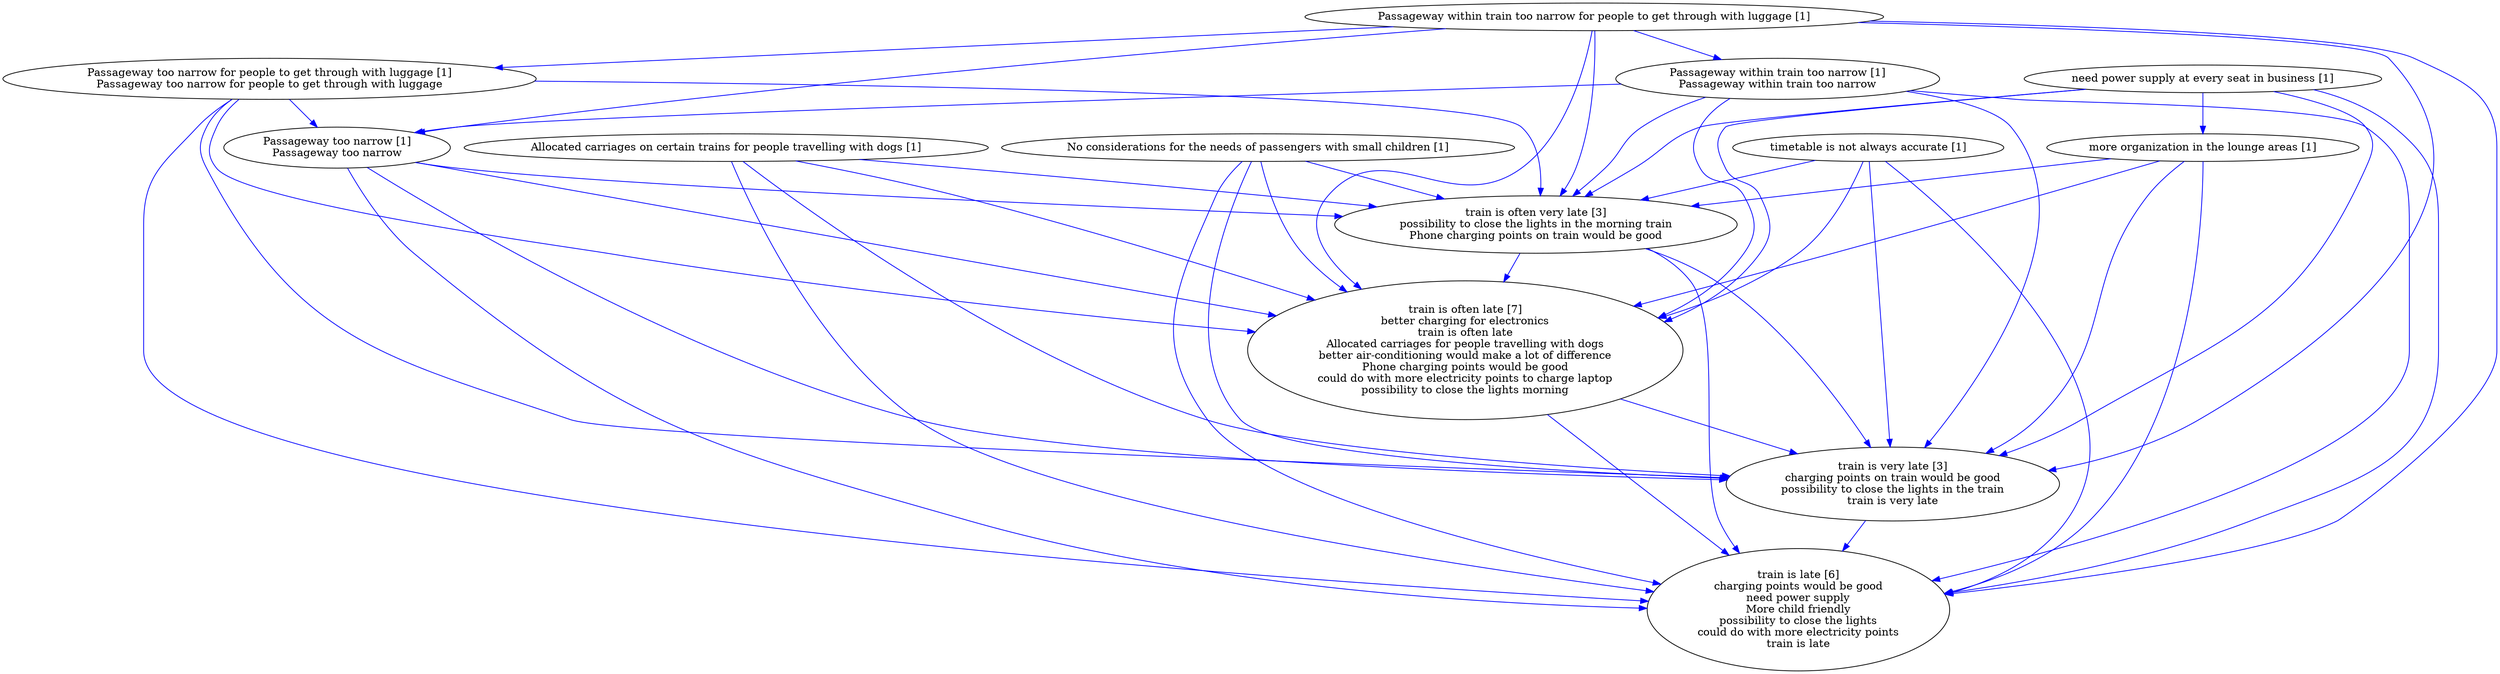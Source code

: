 digraph collapsedGraph {
"train is very late [3]\ncharging points on train would be good\npossibility to close the lights in the train\ntrain is very late""train is late [6]\ncharging points would be good\nneed power supply\nMore child friendly\npossibility to close the lights\ncould do with more electricity points\ntrain is late""train is often very late [3]\npossibility to close the lights in the morning train\nPhone charging points on train would be good""train is often late [7]\nbetter charging for electronics\ntrain is often late\nAllocated carriages for people travelling with dogs\nbetter air-conditioning would make a lot of difference\nPhone charging points would be good\ncould do with more electricity points to charge laptop\npossibility to close the lights morning""Allocated carriages on certain trains for people travelling with dogs [1]""No considerations for the needs of passengers with small children [1]""Passageway within train too narrow for people to get through with luggage [1]""Passageway too narrow for people to get through with luggage [1]\nPassageway too narrow for people to get through with luggage""Passageway too narrow [1]\nPassageway too narrow""Passageway within train too narrow [1]\nPassageway within train too narrow""more organization in the lounge areas [1]""need power supply at every seat in business [1]""timetable is not always accurate [1]""more organization in the lounge areas [1]" -> "train is often very late [3]\npossibility to close the lights in the morning train\nPhone charging points on train would be good" [color=blue]
"Passageway within train too narrow [1]\nPassageway within train too narrow" -> "train is late [6]\ncharging points would be good\nneed power supply\nMore child friendly\npossibility to close the lights\ncould do with more electricity points\ntrain is late" [color=blue]
"Passageway within train too narrow [1]\nPassageway within train too narrow" -> "train is often late [7]\nbetter charging for electronics\ntrain is often late\nAllocated carriages for people travelling with dogs\nbetter air-conditioning would make a lot of difference\nPhone charging points would be good\ncould do with more electricity points to charge laptop\npossibility to close the lights morning" [color=blue]
"Passageway within train too narrow [1]\nPassageway within train too narrow" -> "train is very late [3]\ncharging points on train would be good\npossibility to close the lights in the train\ntrain is very late" [color=blue]
"Passageway too narrow [1]\nPassageway too narrow" -> "train is often late [7]\nbetter charging for electronics\ntrain is often late\nAllocated carriages for people travelling with dogs\nbetter air-conditioning would make a lot of difference\nPhone charging points would be good\ncould do with more electricity points to charge laptop\npossibility to close the lights morning" [color=blue]
"Passageway too narrow [1]\nPassageway too narrow" -> "train is often very late [3]\npossibility to close the lights in the morning train\nPhone charging points on train would be good" [color=blue]
"train is often late [7]\nbetter charging for electronics\ntrain is often late\nAllocated carriages for people travelling with dogs\nbetter air-conditioning would make a lot of difference\nPhone charging points would be good\ncould do with more electricity points to charge laptop\npossibility to close the lights morning" -> "train is late [6]\ncharging points would be good\nneed power supply\nMore child friendly\npossibility to close the lights\ncould do with more electricity points\ntrain is late" [color=blue]
"Passageway too narrow [1]\nPassageway too narrow" -> "train is very late [3]\ncharging points on train would be good\npossibility to close the lights in the train\ntrain is very late" [color=blue]
"more organization in the lounge areas [1]" -> "train is late [6]\ncharging points would be good\nneed power supply\nMore child friendly\npossibility to close the lights\ncould do with more electricity points\ntrain is late" [color=blue]
"Passageway too narrow [1]\nPassageway too narrow" -> "train is late [6]\ncharging points would be good\nneed power supply\nMore child friendly\npossibility to close the lights\ncould do with more electricity points\ntrain is late" [color=blue]
"Passageway too narrow for people to get through with luggage [1]\nPassageway too narrow for people to get through with luggage" -> "train is late [6]\ncharging points would be good\nneed power supply\nMore child friendly\npossibility to close the lights\ncould do with more electricity points\ntrain is late" [color=blue]
"Passageway too narrow for people to get through with luggage [1]\nPassageway too narrow for people to get through with luggage" -> "train is often late [7]\nbetter charging for electronics\ntrain is often late\nAllocated carriages for people travelling with dogs\nbetter air-conditioning would make a lot of difference\nPhone charging points would be good\ncould do with more electricity points to charge laptop\npossibility to close the lights morning" [color=blue]
"Passageway too narrow for people to get through with luggage [1]\nPassageway too narrow for people to get through with luggage" -> "train is often very late [3]\npossibility to close the lights in the morning train\nPhone charging points on train would be good" [color=blue]
"Passageway within train too narrow for people to get through with luggage [1]" -> "train is often very late [3]\npossibility to close the lights in the morning train\nPhone charging points on train would be good" [color=blue]
"Passageway too narrow for people to get through with luggage [1]\nPassageway too narrow for people to get through with luggage" -> "train is very late [3]\ncharging points on train would be good\npossibility to close the lights in the train\ntrain is very late" [color=blue]
"train is very late [3]\ncharging points on train would be good\npossibility to close the lights in the train\ntrain is very late" -> "train is late [6]\ncharging points would be good\nneed power supply\nMore child friendly\npossibility to close the lights\ncould do with more electricity points\ntrain is late" [color=blue]
"No considerations for the needs of passengers with small children [1]" -> "train is very late [3]\ncharging points on train would be good\npossibility to close the lights in the train\ntrain is very late" [color=blue]
"No considerations for the needs of passengers with small children [1]" -> "train is late [6]\ncharging points would be good\nneed power supply\nMore child friendly\npossibility to close the lights\ncould do with more electricity points\ntrain is late" [color=blue]
"No considerations for the needs of passengers with small children [1]" -> "train is often late [7]\nbetter charging for electronics\ntrain is often late\nAllocated carriages for people travelling with dogs\nbetter air-conditioning would make a lot of difference\nPhone charging points would be good\ncould do with more electricity points to charge laptop\npossibility to close the lights morning" [color=blue]
"No considerations for the needs of passengers with small children [1]" -> "train is often very late [3]\npossibility to close the lights in the morning train\nPhone charging points on train would be good" [color=blue]
"Allocated carriages on certain trains for people travelling with dogs [1]" -> "train is very late [3]\ncharging points on train would be good\npossibility to close the lights in the train\ntrain is very late" [color=blue]
"Allocated carriages on certain trains for people travelling with dogs [1]" -> "train is often very late [3]\npossibility to close the lights in the morning train\nPhone charging points on train would be good" [color=blue]
"Allocated carriages on certain trains for people travelling with dogs [1]" -> "train is often late [7]\nbetter charging for electronics\ntrain is often late\nAllocated carriages for people travelling with dogs\nbetter air-conditioning would make a lot of difference\nPhone charging points would be good\ncould do with more electricity points to charge laptop\npossibility to close the lights morning" [color=blue]
"Allocated carriages on certain trains for people travelling with dogs [1]" -> "train is late [6]\ncharging points would be good\nneed power supply\nMore child friendly\npossibility to close the lights\ncould do with more electricity points\ntrain is late" [color=blue]
"need power supply at every seat in business [1]" -> "train is late [6]\ncharging points would be good\nneed power supply\nMore child friendly\npossibility to close the lights\ncould do with more electricity points\ntrain is late" [color=blue]
"need power supply at every seat in business [1]" -> "train is often late [7]\nbetter charging for electronics\ntrain is often late\nAllocated carriages for people travelling with dogs\nbetter air-conditioning would make a lot of difference\nPhone charging points would be good\ncould do with more electricity points to charge laptop\npossibility to close the lights morning" [color=blue]
"Passageway within train too narrow [1]\nPassageway within train too narrow" -> "train is often very late [3]\npossibility to close the lights in the morning train\nPhone charging points on train would be good" [color=blue]
"more organization in the lounge areas [1]" -> "train is often late [7]\nbetter charging for electronics\ntrain is often late\nAllocated carriages for people travelling with dogs\nbetter air-conditioning would make a lot of difference\nPhone charging points would be good\ncould do with more electricity points to charge laptop\npossibility to close the lights morning" [color=blue]
"more organization in the lounge areas [1]" -> "train is very late [3]\ncharging points on train would be good\npossibility to close the lights in the train\ntrain is very late" [color=blue]
"need power supply at every seat in business [1]" -> "more organization in the lounge areas [1]" [color=blue]
"need power supply at every seat in business [1]" -> "train is often very late [3]\npossibility to close the lights in the morning train\nPhone charging points on train would be good" [color=blue]
"need power supply at every seat in business [1]" -> "train is very late [3]\ncharging points on train would be good\npossibility to close the lights in the train\ntrain is very late" [color=blue]
"train is often very late [3]\npossibility to close the lights in the morning train\nPhone charging points on train would be good" -> "train is often late [7]\nbetter charging for electronics\ntrain is often late\nAllocated carriages for people travelling with dogs\nbetter air-conditioning would make a lot of difference\nPhone charging points would be good\ncould do with more electricity points to charge laptop\npossibility to close the lights morning" [color=blue]
"train is often very late [3]\npossibility to close the lights in the morning train\nPhone charging points on train would be good" -> "train is late [6]\ncharging points would be good\nneed power supply\nMore child friendly\npossibility to close the lights\ncould do with more electricity points\ntrain is late" [color=blue]
"timetable is not always accurate [1]" -> "train is very late [3]\ncharging points on train would be good\npossibility to close the lights in the train\ntrain is very late" [color=blue]
"timetable is not always accurate [1]" -> "train is often very late [3]\npossibility to close the lights in the morning train\nPhone charging points on train would be good" [color=blue]
"timetable is not always accurate [1]" -> "train is often late [7]\nbetter charging for electronics\ntrain is often late\nAllocated carriages for people travelling with dogs\nbetter air-conditioning would make a lot of difference\nPhone charging points would be good\ncould do with more electricity points to charge laptop\npossibility to close the lights morning" [color=blue]
"timetable is not always accurate [1]" -> "train is late [6]\ncharging points would be good\nneed power supply\nMore child friendly\npossibility to close the lights\ncould do with more electricity points\ntrain is late" [color=blue]
"Passageway within train too narrow for people to get through with luggage [1]" -> "train is very late [3]\ncharging points on train would be good\npossibility to close the lights in the train\ntrain is very late" [color=blue]
"train is often very late [3]\npossibility to close the lights in the morning train\nPhone charging points on train would be good" -> "train is very late [3]\ncharging points on train would be good\npossibility to close the lights in the train\ntrain is very late" [color=blue]
"Passageway within train too narrow for people to get through with luggage [1]" -> "train is late [6]\ncharging points would be good\nneed power supply\nMore child friendly\npossibility to close the lights\ncould do with more electricity points\ntrain is late" [color=blue]
"Passageway within train too narrow for people to get through with luggage [1]" -> "train is often late [7]\nbetter charging for electronics\ntrain is often late\nAllocated carriages for people travelling with dogs\nbetter air-conditioning would make a lot of difference\nPhone charging points would be good\ncould do with more electricity points to charge laptop\npossibility to close the lights morning" [color=blue]
"Passageway within train too narrow for people to get through with luggage [1]" -> "Passageway too narrow for people to get through with luggage [1]\nPassageway too narrow for people to get through with luggage" [color=blue]
"Passageway too narrow for people to get through with luggage [1]\nPassageway too narrow for people to get through with luggage" -> "Passageway too narrow [1]\nPassageway too narrow" [color=blue]
"Passageway within train too narrow for people to get through with luggage [1]" -> "Passageway within train too narrow [1]\nPassageway within train too narrow" [color=blue]
"Passageway within train too narrow [1]\nPassageway within train too narrow" -> "Passageway too narrow [1]\nPassageway too narrow" [color=blue]
"Passageway within train too narrow for people to get through with luggage [1]" -> "Passageway too narrow [1]\nPassageway too narrow" [color=blue]
"train is often late [7]\nbetter charging for electronics\ntrain is often late\nAllocated carriages for people travelling with dogs\nbetter air-conditioning would make a lot of difference\nPhone charging points would be good\ncould do with more electricity points to charge laptop\npossibility to close the lights morning" -> "train is very late [3]\ncharging points on train would be good\npossibility to close the lights in the train\ntrain is very late" [color=blue]
}